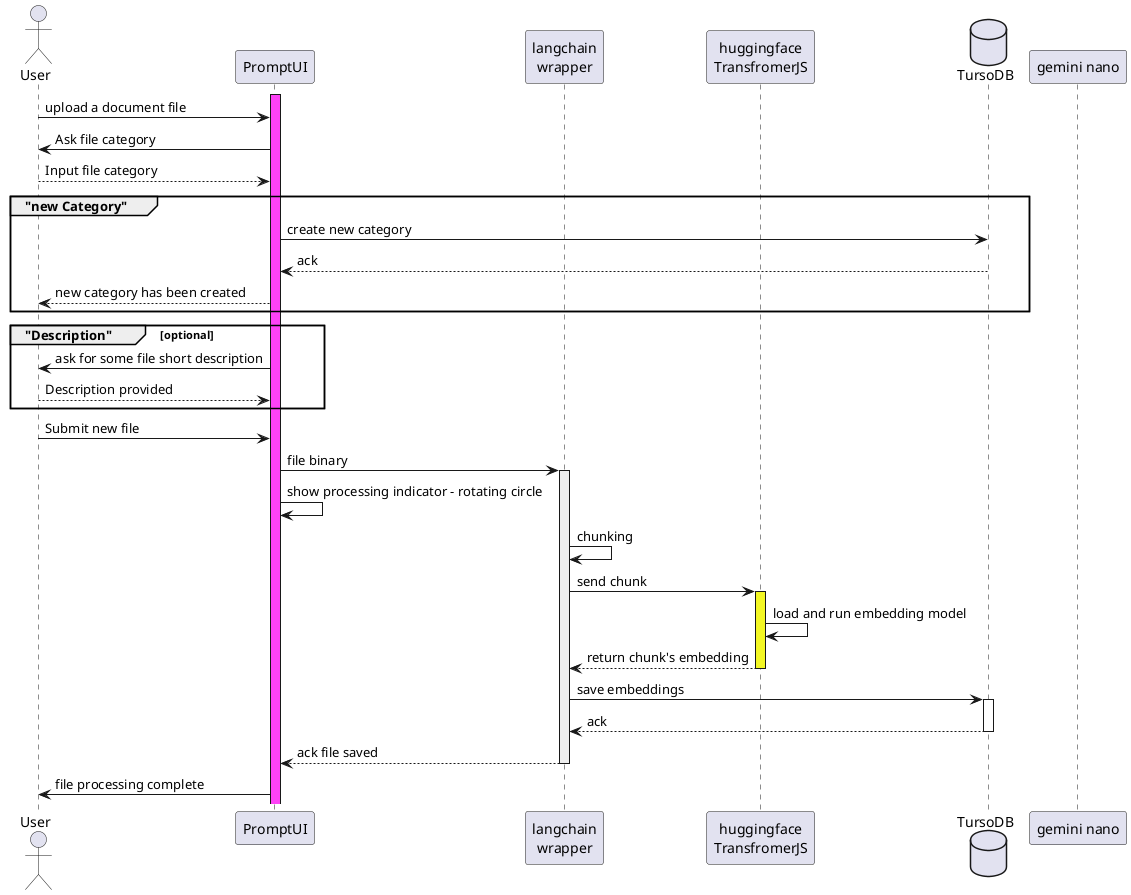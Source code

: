 @startuml
actor		User		as	User
participant PromptUI	as	UI
participant "langchain\nwrapper" as langchain
participant "huggingface\nTransfromerJS" as huggingface
database	TursoDB		as	DB
participant "gemini nano" as gemini

activate UI #fe42f6
User -> UI : upload a document file
UI -> User : Ask file category
User --> UI : Input file category

group "new Category"
	UI -> DB : create new category
	DB --> UI : ack
	UI --> User: new category has been created
end

group "Description" [optional]
	UI -> User: ask for some file short description 
	User --> UI : Description provided
end

User -> UI: Submit new file

UI -> langchain : file binary
activate langchain #eee
UI -> UI : show processing indicator - rotating circle
langchain -> langchain : chunking
langchain -> huggingface : send chunk
activate huggingface #f3f724
huggingface -> huggingface : load and run embedding model
huggingface--> langchain: return chunk's embedding
deactivate huggingface
langchain -> DB : save embeddings
activate DB
DB --> langchain : ack
deactivate DB
langchain --> UI: ack file saved

deactivate langchain
UI -> User: file processing complete

@enduml